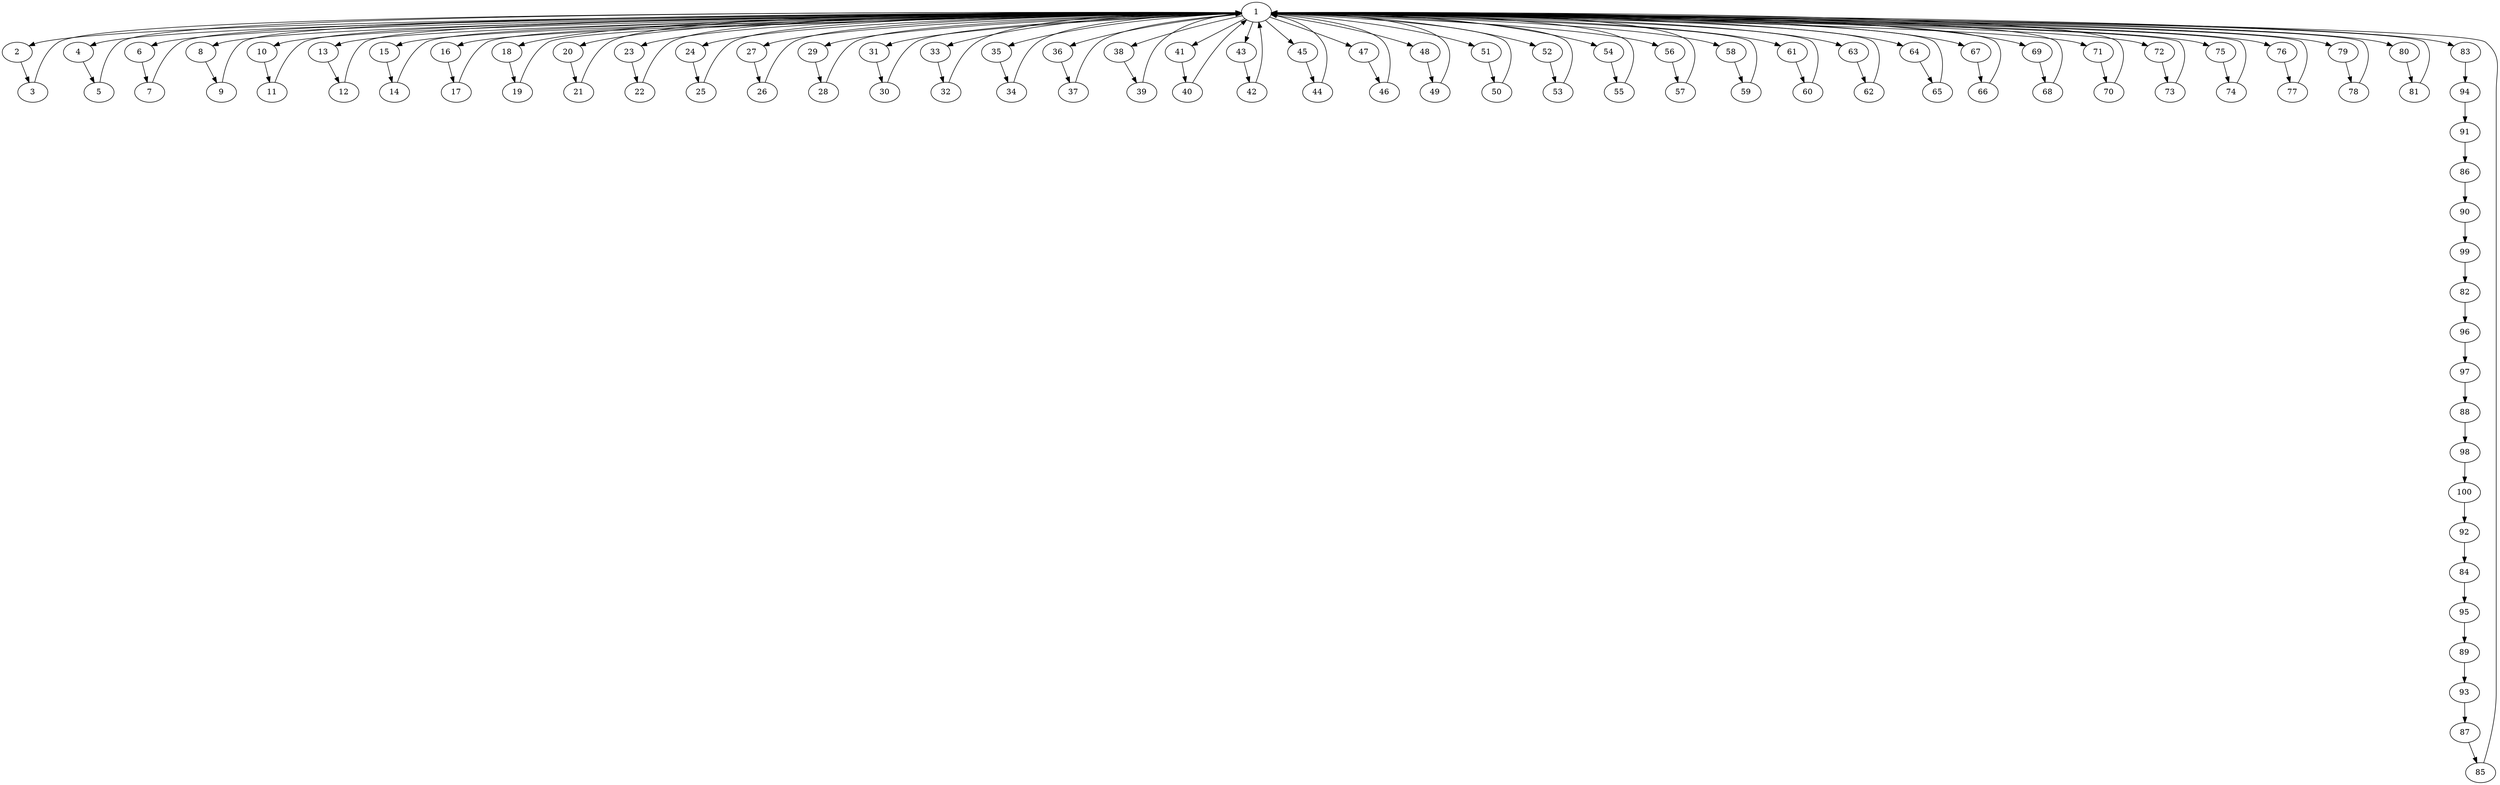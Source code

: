 digraph camion {
1 -> 2 -> 3 -> 1;
1 -> 4 -> 5 -> 1;
1 -> 6 -> 7 -> 1;
1 -> 8 -> 9 -> 1;
1 -> 10 -> 11 -> 1;
1 -> 13 -> 12 -> 1;
1 -> 15 -> 14 -> 1;
1 -> 16 -> 17 -> 1;
1 -> 18 -> 19 -> 1;
1 -> 20 -> 21 -> 1;
1 -> 23 -> 22 -> 1;
1 -> 24 -> 25 -> 1;
1 -> 27 -> 26 -> 1;
1 -> 29 -> 28 -> 1;
1 -> 31 -> 30 -> 1;
1 -> 33 -> 32 -> 1;
1 -> 35 -> 34 -> 1;
1 -> 36 -> 37 -> 1;
1 -> 38 -> 39 -> 1;
1 -> 41 -> 40 -> 1;
1 -> 43 -> 42 -> 1;
1 -> 45 -> 44 -> 1;
1 -> 47 -> 46 -> 1;
1 -> 48 -> 49 -> 1;
1 -> 51 -> 50 -> 1;
1 -> 52 -> 53 -> 1;
1 -> 54 -> 55 -> 1;
1 -> 56 -> 57 -> 1;
1 -> 58 -> 59 -> 1;
1 -> 61 -> 60 -> 1;
1 -> 63 -> 62 -> 1;
1 -> 64 -> 65 -> 1;
1 -> 67 -> 66 -> 1;
1 -> 69 -> 68 -> 1;
1 -> 71 -> 70 -> 1;
1 -> 72 -> 73 -> 1;
1 -> 75 -> 74 -> 1;
1 -> 76 -> 77 -> 1;
1 -> 79 -> 78 -> 1;
1 -> 80 -> 81 -> 1;
1 -> 83 -> 94 -> 91 -> 86 -> 90 -> 99 -> 82 -> 96 -> 97 -> 88 -> 98 -> 100 -> 92 -> 84 -> 95 -> 89 -> 93 -> 87 -> 85 -> 1;
}